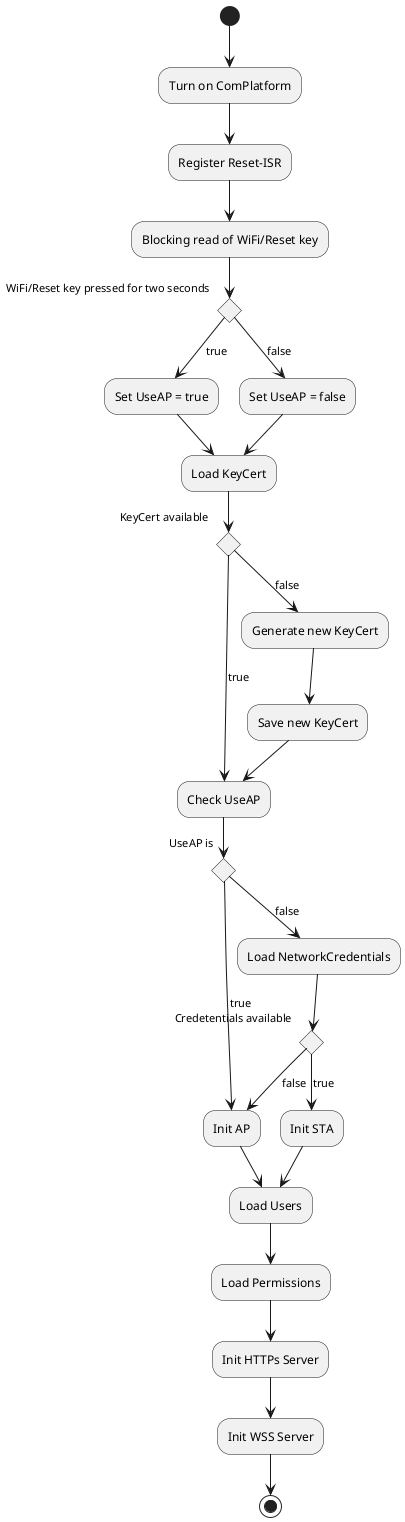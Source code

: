 @startuml
(*) --> "Turn on ComPlatform"
--> "Register Reset-ISR"
--> "Blocking read of WiFi/Reset key"

if "WiFi/Reset key pressed for two seconds" then
--> [true] "Set UseAP = true"
--> "Load KeyCert" as loadkeycert
else
--> [false] "Set UseAP = false"
--> loadkeycert
endif

if "KeyCert available" then
    --> [true] "Check UseAP"
else 
    --> [false] "Generate new KeyCert"
    --> "Save new KeyCert"
    --> "Check UseAP"
endif

if "UseAP is" then
    --> [true] "Init AP" as initap
else 
    --> [false] "Load NetworkCredentials"
    if "Credetentials available" then
        --> [true] "Init STA"
        --> "Load Users"
    else 
        --> [false] initap
    endif
endif

--> "Load Users"
--> "Load Permissions"
--> "Init HTTPs Server"
--> "Init WSS Server"
--> (*)
@enduml